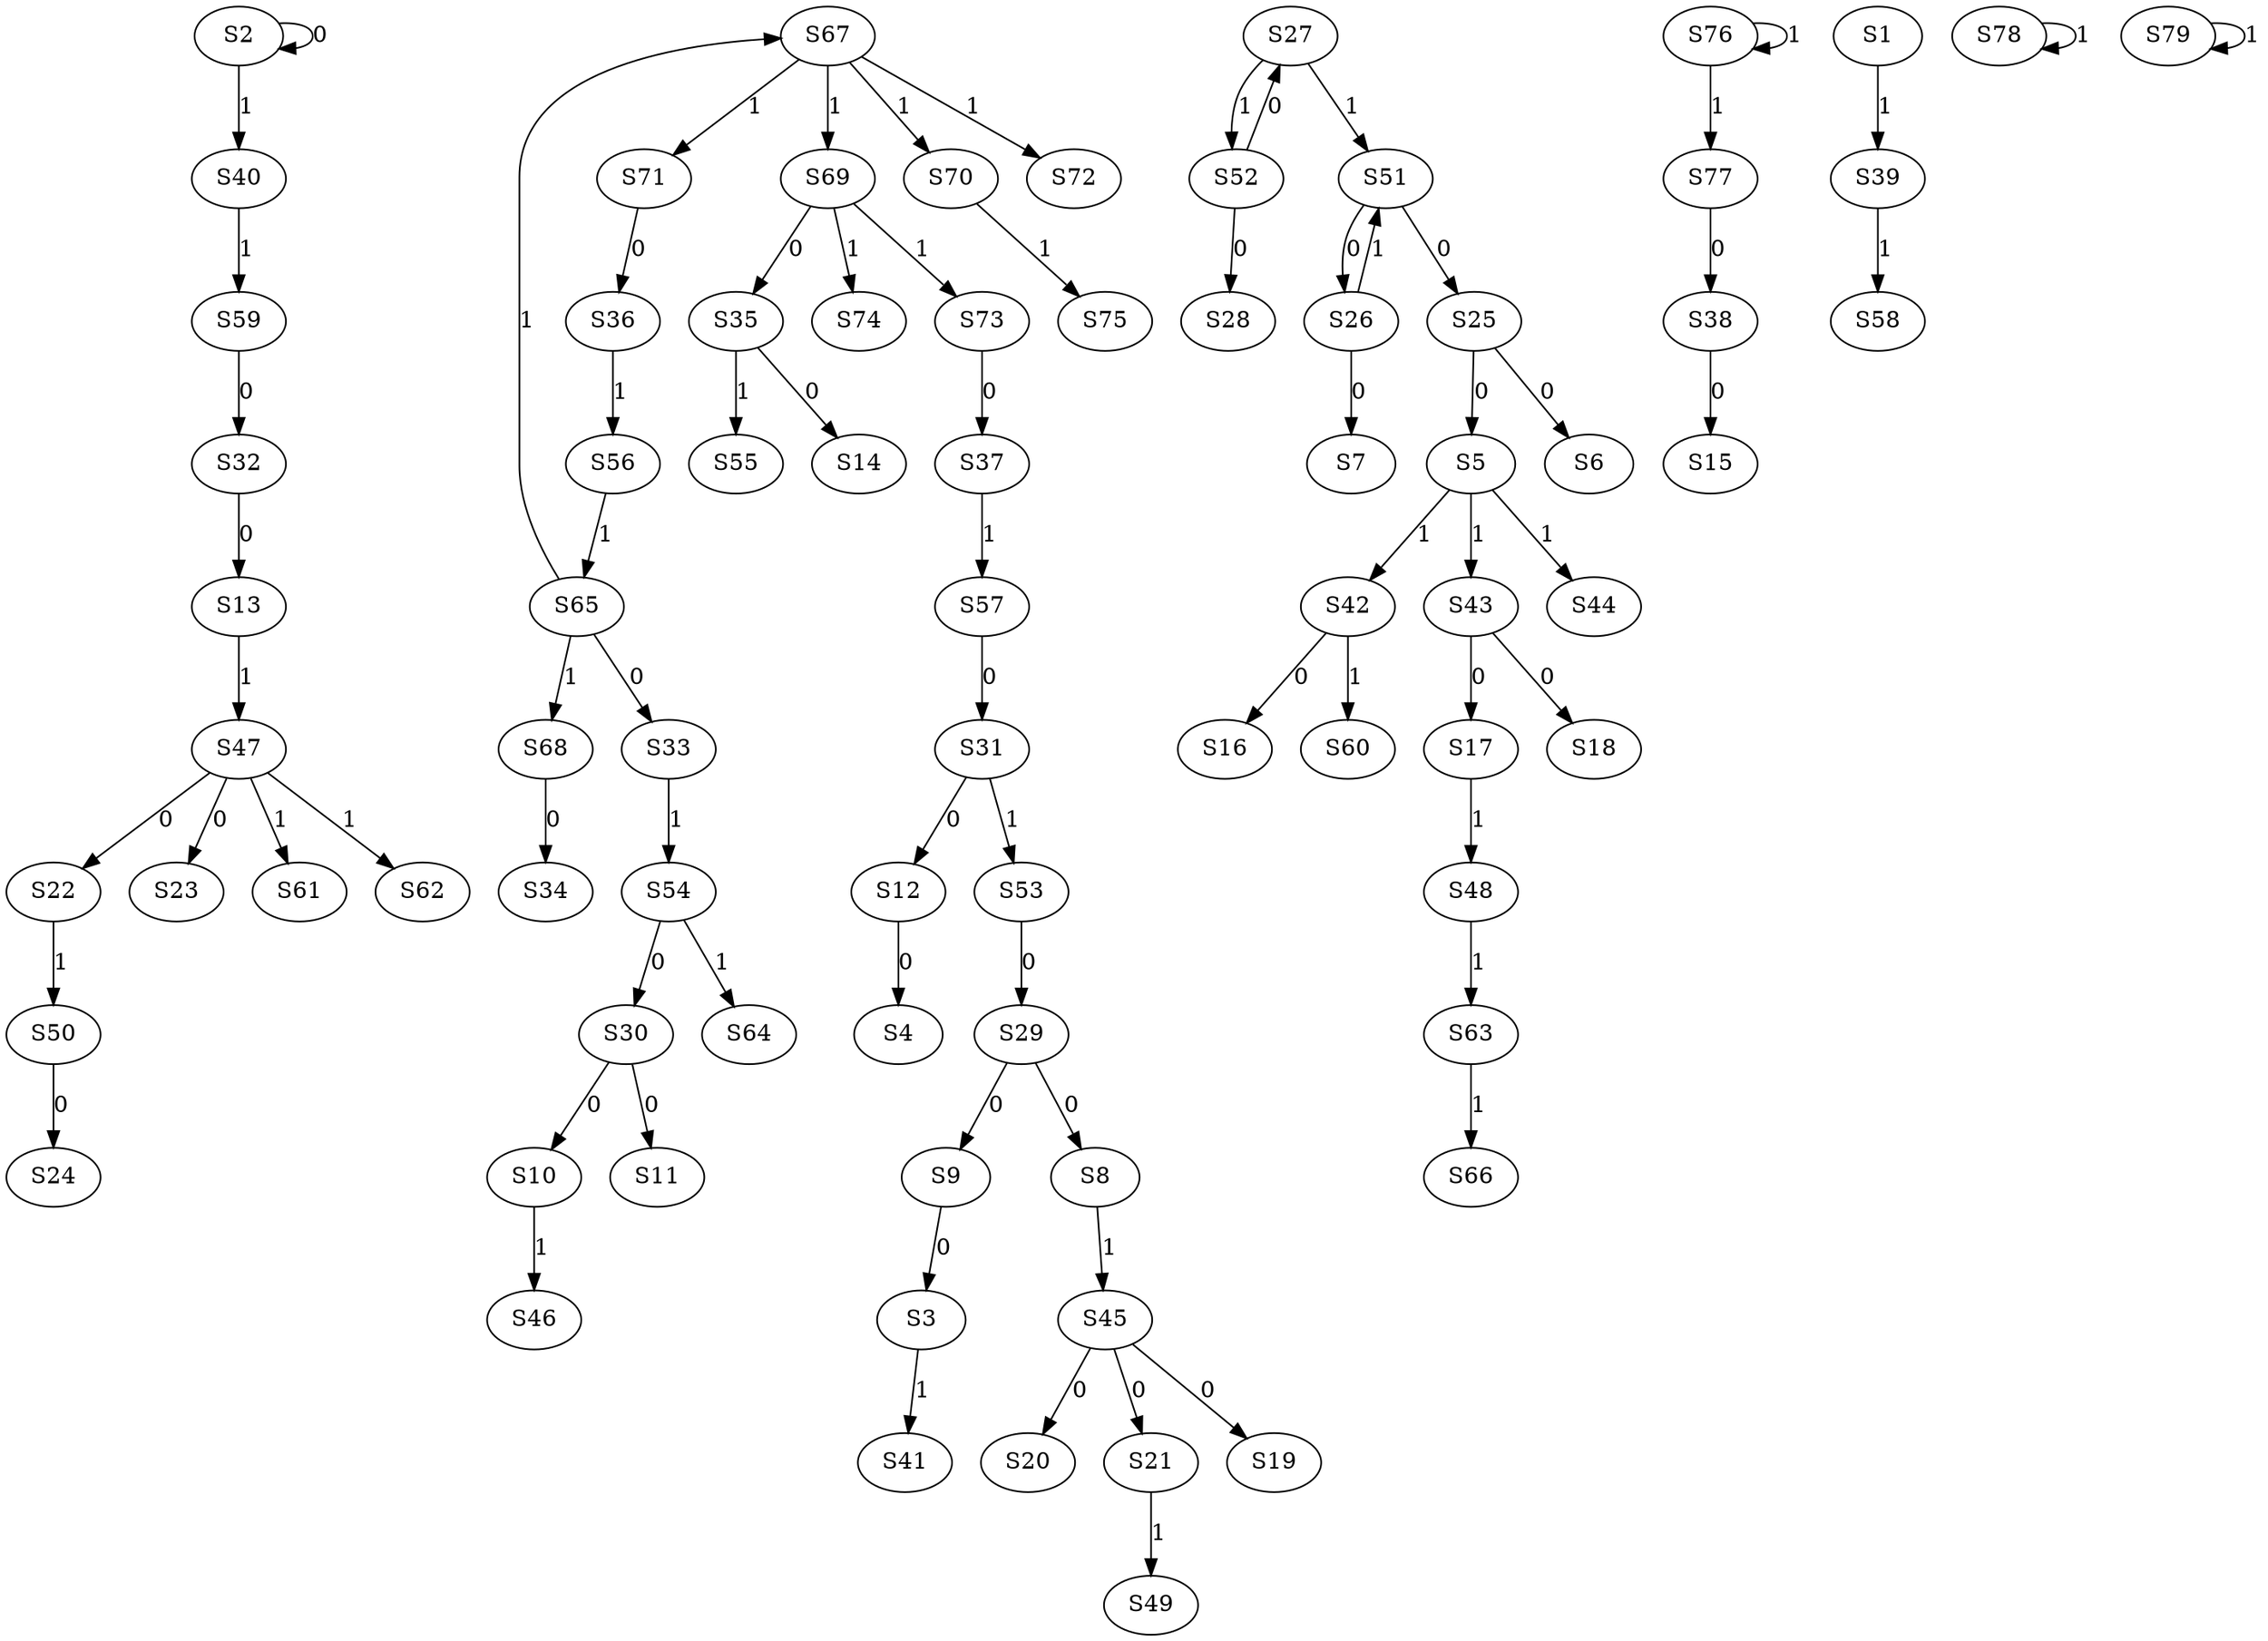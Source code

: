 strict digraph {
	S2 -> S2 [ label = 0 ];
	S9 -> S3 [ label = 0 ];
	S12 -> S4 [ label = 0 ];
	S25 -> S5 [ label = 0 ];
	S25 -> S6 [ label = 0 ];
	S26 -> S7 [ label = 0 ];
	S29 -> S8 [ label = 0 ];
	S29 -> S9 [ label = 0 ];
	S30 -> S10 [ label = 0 ];
	S30 -> S11 [ label = 0 ];
	S31 -> S12 [ label = 0 ];
	S32 -> S13 [ label = 0 ];
	S35 -> S14 [ label = 0 ];
	S38 -> S15 [ label = 0 ];
	S42 -> S16 [ label = 0 ];
	S43 -> S17 [ label = 0 ];
	S43 -> S18 [ label = 0 ];
	S45 -> S19 [ label = 0 ];
	S45 -> S20 [ label = 0 ];
	S45 -> S21 [ label = 0 ];
	S47 -> S22 [ label = 0 ];
	S47 -> S23 [ label = 0 ];
	S50 -> S24 [ label = 0 ];
	S51 -> S25 [ label = 0 ];
	S51 -> S26 [ label = 0 ];
	S52 -> S27 [ label = 0 ];
	S52 -> S28 [ label = 0 ];
	S53 -> S29 [ label = 0 ];
	S54 -> S30 [ label = 0 ];
	S57 -> S31 [ label = 0 ];
	S59 -> S32 [ label = 0 ];
	S65 -> S33 [ label = 0 ];
	S68 -> S34 [ label = 0 ];
	S69 -> S35 [ label = 0 ];
	S71 -> S36 [ label = 0 ];
	S73 -> S37 [ label = 0 ];
	S77 -> S38 [ label = 0 ];
	S1 -> S39 [ label = 1 ];
	S2 -> S40 [ label = 1 ];
	S3 -> S41 [ label = 1 ];
	S5 -> S42 [ label = 1 ];
	S5 -> S43 [ label = 1 ];
	S5 -> S44 [ label = 1 ];
	S8 -> S45 [ label = 1 ];
	S10 -> S46 [ label = 1 ];
	S13 -> S47 [ label = 1 ];
	S17 -> S48 [ label = 1 ];
	S21 -> S49 [ label = 1 ];
	S22 -> S50 [ label = 1 ];
	S27 -> S51 [ label = 1 ];
	S27 -> S52 [ label = 1 ];
	S31 -> S53 [ label = 1 ];
	S33 -> S54 [ label = 1 ];
	S35 -> S55 [ label = 1 ];
	S36 -> S56 [ label = 1 ];
	S37 -> S57 [ label = 1 ];
	S39 -> S58 [ label = 1 ];
	S40 -> S59 [ label = 1 ];
	S42 -> S60 [ label = 1 ];
	S47 -> S61 [ label = 1 ];
	S47 -> S62 [ label = 1 ];
	S48 -> S63 [ label = 1 ];
	S54 -> S64 [ label = 1 ];
	S56 -> S65 [ label = 1 ];
	S63 -> S66 [ label = 1 ];
	S65 -> S67 [ label = 1 ];
	S65 -> S68 [ label = 1 ];
	S67 -> S69 [ label = 1 ];
	S67 -> S70 [ label = 1 ];
	S67 -> S71 [ label = 1 ];
	S67 -> S72 [ label = 1 ];
	S69 -> S73 [ label = 1 ];
	S69 -> S74 [ label = 1 ];
	S70 -> S75 [ label = 1 ];
	S76 -> S76 [ label = 1 ];
	S76 -> S77 [ label = 1 ];
	S78 -> S78 [ label = 1 ];
	S79 -> S79 [ label = 1 ];
	S26 -> S51 [ label = 1 ];
}